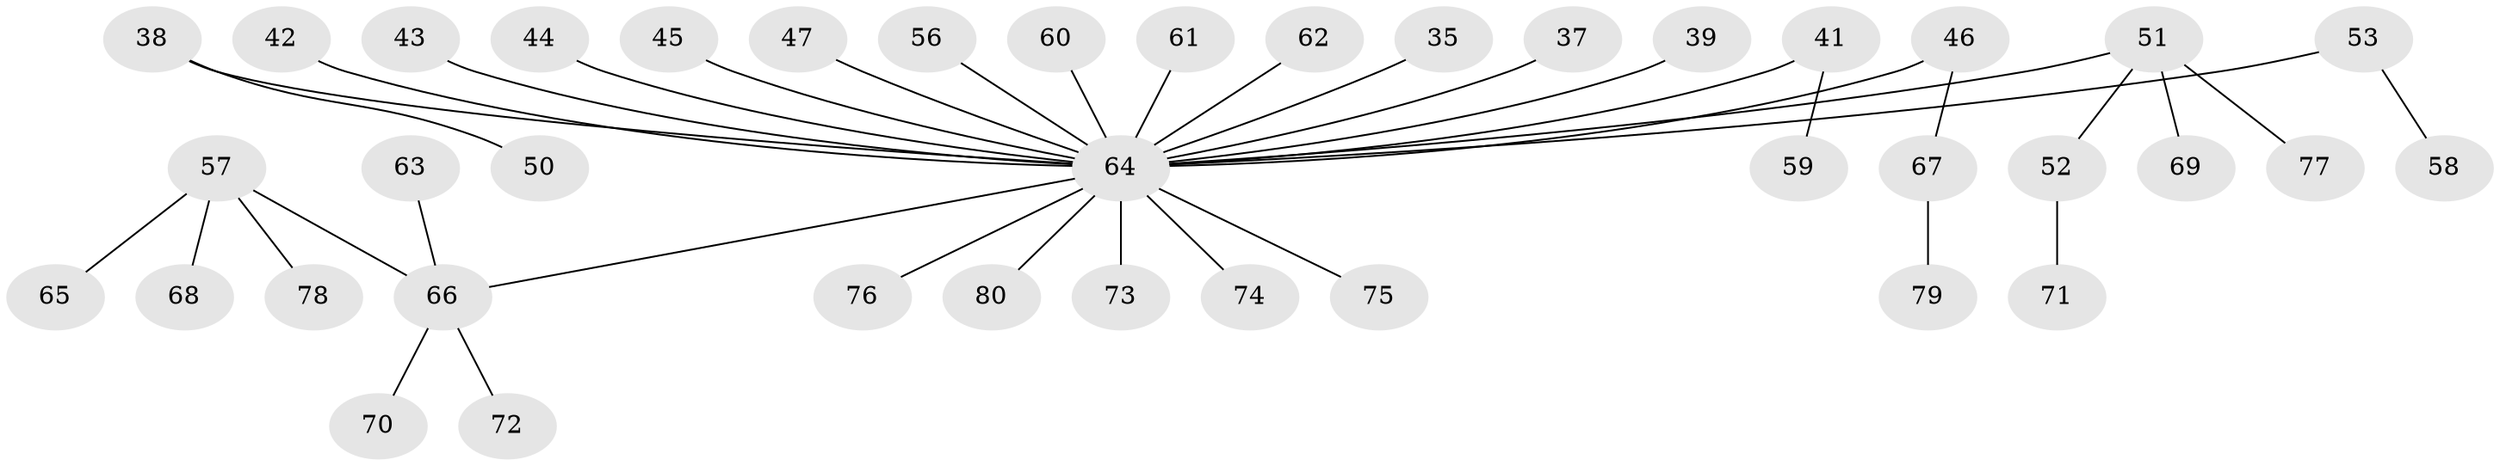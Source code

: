 // original degree distribution, {9: 0.0125, 4: 0.0625, 7: 0.0125, 1: 0.5375, 3: 0.125, 2: 0.2125, 5: 0.0375}
// Generated by graph-tools (version 1.1) at 2025/53/03/09/25 04:53:44]
// undirected, 40 vertices, 39 edges
graph export_dot {
graph [start="1"]
  node [color=gray90,style=filled];
  35;
  37;
  38;
  39;
  41;
  42;
  43;
  44;
  45;
  46;
  47;
  50;
  51 [super="+48+33+49"];
  52;
  53;
  56;
  57 [super="+26+25+54+55"];
  58;
  59;
  60;
  61;
  62;
  63;
  64 [super="+24+36+12+23+8+14+40+20+29+21+27+30+31+32+34"];
  65;
  66 [super="+22"];
  67;
  68;
  69;
  70;
  71;
  72;
  73;
  74;
  75;
  76;
  77;
  78;
  79;
  80;
  35 -- 64;
  37 -- 64;
  38 -- 50;
  38 -- 64;
  39 -- 64;
  41 -- 59;
  41 -- 64;
  42 -- 64;
  43 -- 64;
  44 -- 64;
  45 -- 64;
  46 -- 67;
  46 -- 64;
  47 -- 64;
  51 -- 52;
  51 -- 69;
  51 -- 77;
  51 -- 64;
  52 -- 71;
  53 -- 58;
  53 -- 64;
  56 -- 64;
  57 -- 68;
  57 -- 65;
  57 -- 78;
  57 -- 66;
  60 -- 64;
  61 -- 64;
  62 -- 64;
  63 -- 66;
  64 -- 73;
  64 -- 66;
  64 -- 75;
  64 -- 76;
  64 -- 80;
  64 -- 74;
  66 -- 72;
  66 -- 70;
  67 -- 79;
}
